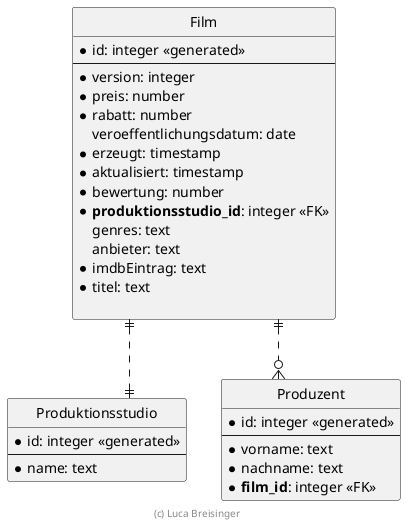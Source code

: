 ' Copyright (C) 2019 - present Luca Breisinger
'
' This program is free software: you can redistribute it and/or modify
' it under the terms of the GNU General Public License as published by
' the Free Software Foundation, either version 3 of the License, or
' (at your option) any later version.
'
' This program is distributed in the hope that it will be useful,
' but WITHOUT ANY WARRANTY; without even the implied warranty of
' MERCHANTABILITY or FITNESS FOR A PARTICULAR PURPOSE.  See the
' GNU General Public License for more details.
'
' You should have received a copy of the GNU General Public License
' along with this program.  If not, see <https://www.gnu.org/licenses/>.

' Preview durch <Alt>d

@startuml ER Diagramm

' hide the spot
hide circle

' evtl. Prbleme mit Kraehenfuessen vermeiden
skinparam linetype ortho

entity "Film" {
  * id: integer <<generated>>
  --
  * version: integer
  * preis: number
  * rabatt: number
    veroeffentlichungsdatum: date
  * erzeugt: timestamp
  * aktualisiert: timestamp
  * bewertung: number
  * **produktionsstudio_id**: integer <<FK>>
    genres: text
    anbieter: text
  * imdbEintrag: text
  * titel: text

}

entity "Produktionsstudio" {
  * id: integer <<generated>>
  --
  * name: text
}

entity "Produzent" {
  * id: integer <<generated>>
  --
  * vorname: text
  * nachname: text
  * **film_id**: integer <<FK>>
}

Film ||..|| Produktionsstudio
Film ||..o{ Produzent

footer (c) Luca Breisinger

@enduml
